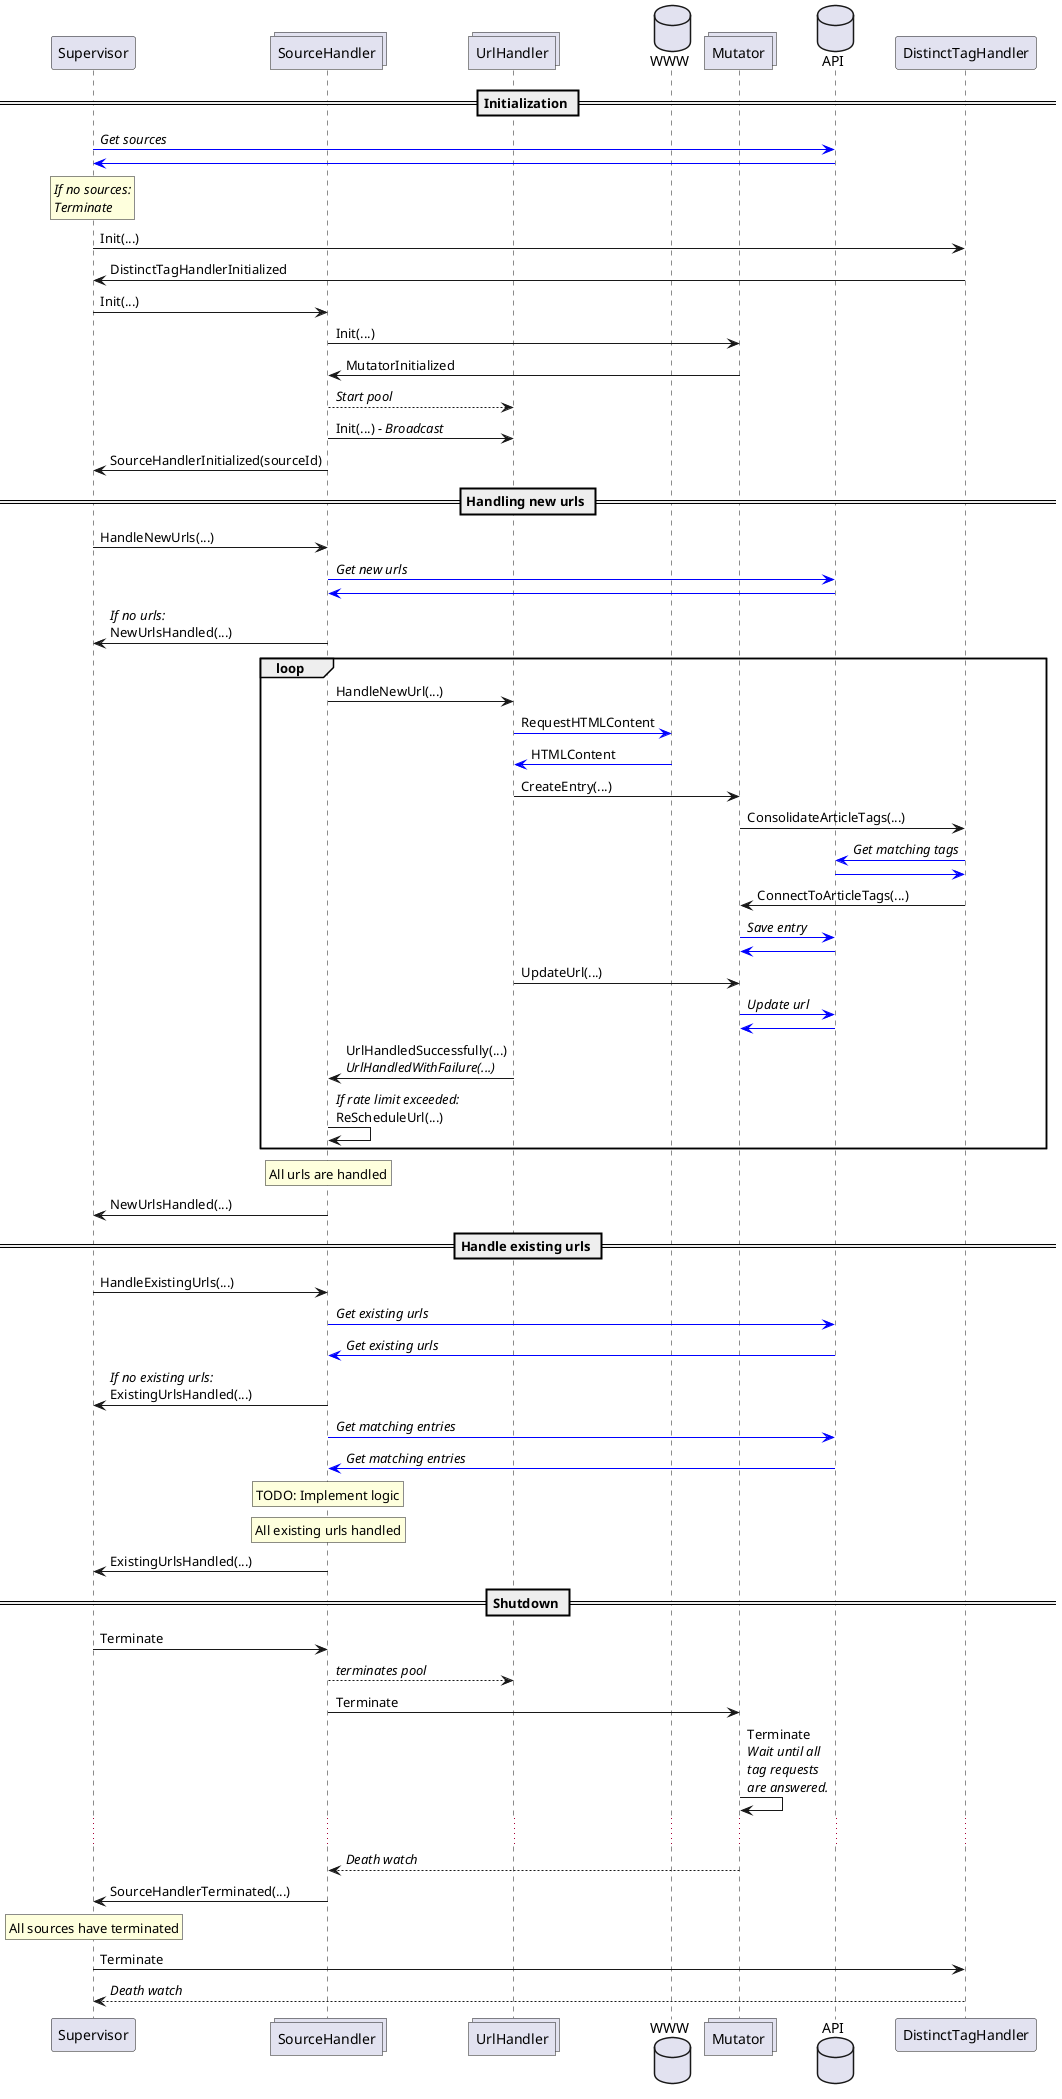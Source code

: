 @startuml
participant Supervisor
collections SourceHandler
collections UrlHandler
database WWW
collections Mutator
database API

== Initialization ==
Supervisor -[#blue]> API: //Get sources//
API -[#blue]> Supervisor
rnote over Supervisor: //If no sources://\n//Terminate//
Supervisor -> DistinctTagHandler: Init(...)
DistinctTagHandler -> Supervisor: DistinctTagHandlerInitialized

Supervisor -> SourceHandler: Init(...)
SourceHandler -> Mutator: Init(...)
Mutator -> SourceHandler: MutatorInitialized
SourceHandler --> UrlHandler: //Start pool//
SourceHandler -> UrlHandler: Init(...) //- Broadcast//
SourceHandler -> Supervisor: SourceHandlerInitialized(sourceId)

== Handling new urls ==
Supervisor -> SourceHandler: HandleNewUrls(...)
SourceHandler -[#blue]> API: //Get new urls//
API -[#blue]> SourceHandler
SourceHandler -> Supervisor: //If no urls://\nNewUrlsHandled(...)

loop
SourceHandler -> UrlHandler: HandleNewUrl(...)
UrlHandler -[#blue]> WWW: RequestHTMLContent
WWW -[#blue]> UrlHandler: HTMLContent

UrlHandler -> Mutator: CreateEntry(...)
Mutator -> DistinctTagHandler: ConsolidateArticleTags(...)
DistinctTagHandler -[#blue]> API: //Get matching tags//
API -[#blue]> DistinctTagHandler
DistinctTagHandler -> Mutator: ConnectToArticleTags(...)
Mutator -[#blue]> API: //Save entry//
API -[#blue]> Mutator
' TODO: Feed back about handled entry
UrlHandler -> Mutator: UpdateUrl(...)
Mutator -[#blue]> API: //Update url//
API -[#blue]> Mutator
' TODO: Feed back about handled url
UrlHandler -> SourceHandler: UrlHandledSuccessfully(...)\n//UrlHandledWithFailure(...)//

SourceHandler -> SourceHandler: //If rate limit exceeded://\nReScheduleUrl(...)
end loop

rnote over SourceHandler
    All urls are handled
endrnote

SourceHandler -> Supervisor: NewUrlsHandled(...)

== Handle existing urls ==

Supervisor -> SourceHandler: HandleExistingUrls(...)
SourceHandler -[#blue]> API: //Get existing urls//
API -[#blue]> SourceHandler: //Get existing urls//
SourceHandler -> Supervisor: //If no existing urls://\nExistingUrlsHandled(...)
SourceHandler -[#blue]> API: //Get matching entries//
API -[#blue]> SourceHandler: //Get matching entries//

rnote over SourceHandler: TODO: Implement logic

rnote over SourceHandler
    All existing urls handled
endrnote

SourceHandler -> Supervisor: ExistingUrlsHandled(...)

== Shutdown ==

Supervisor -> SourceHandler: Terminate
SourceHandler --> UrlHandler: //terminates pool//
SourceHandler -> Mutator: Terminate
Mutator -> Mutator: Terminate\n//Wait until all//\n//tag requests//\n//are answered.//
...
Mutator --> SourceHandler: //Death watch//

SourceHandler -> Supervisor:SourceHandlerTerminated(...)

rnote over Supervisor
    All sources have terminated
endrnote
Supervisor -> DistinctTagHandler: Terminate
DistinctTagHandler --> Supervisor: //Death watch//

@enduml